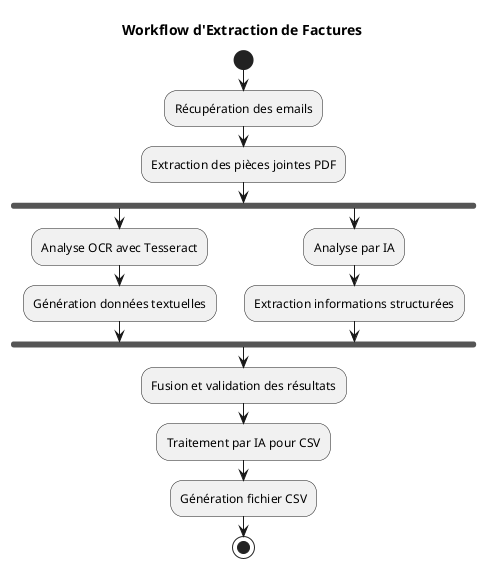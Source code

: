 @startuml invoice_parser

title Workflow d'Extraction de Factures

start

:Récupération des emails;
:Extraction des pièces jointes PDF;

fork
  :Analyse OCR avec Tesseract;
  :Génération données textuelles;
fork again
  :Analyse par IA;
  :Extraction informations structurées;
end fork

:Fusion et validation des résultats;
:Traitement par IA pour CSV;
:Génération fichier CSV;

stop

@enduml
